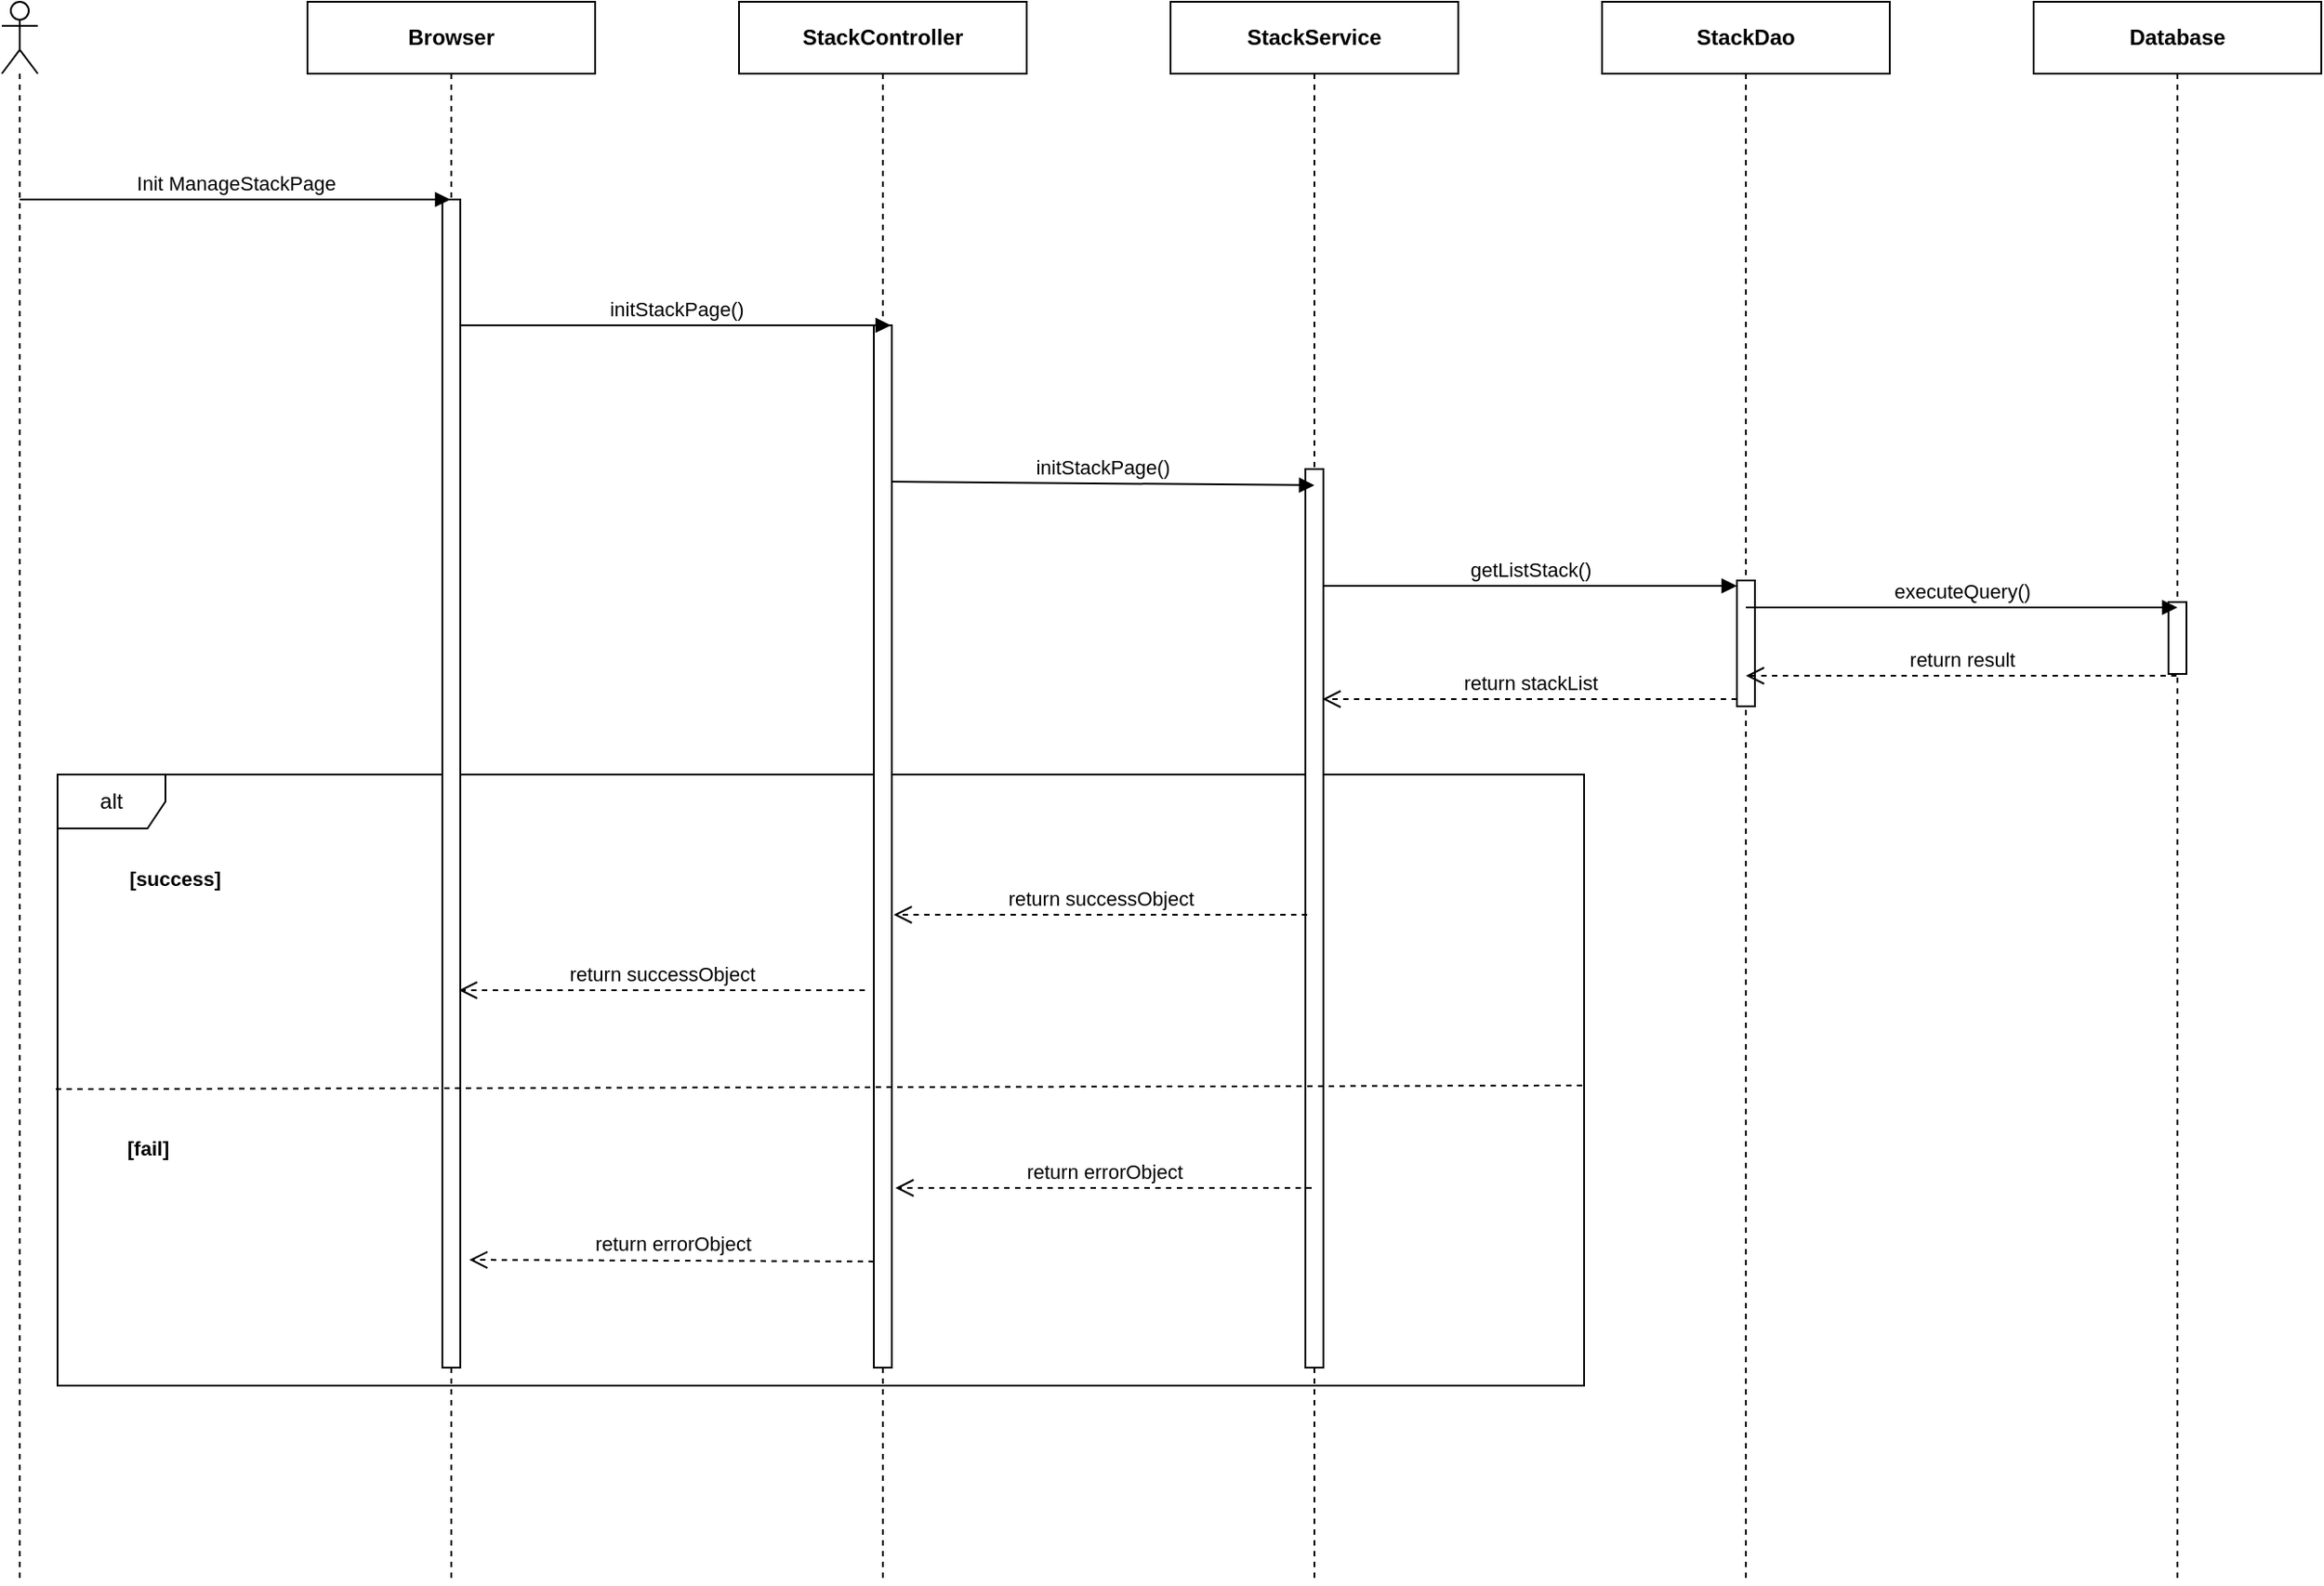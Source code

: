 <mxfile version="14.4.3" type="device" pages="2"><diagram id="47thU3d5QJmOqd_tB6kh" name="Ev01"><mxGraphModel dx="1346" dy="748" grid="1" gridSize="10" guides="1" tooltips="1" connect="1" arrows="1" fold="1" page="1" pageScale="1" pageWidth="850" pageHeight="1100" math="0" shadow="0"><root><mxCell id="0"/><mxCell id="1" parent="0"/><mxCell id="m_W1cEtIhMjHx0nyOtIx-2" value="alt" style="shape=umlFrame;whiteSpace=wrap;html=1;" parent="1" vertex="1"><mxGeometry x="341.02" y="510" width="848.98" height="340" as="geometry"/></mxCell><mxCell id="bU_F-6_OyCtbjzTkW9dC-1" value="" style="shape=umlLifeline;participant=umlActor;perimeter=lifelinePerimeter;whiteSpace=wrap;html=1;container=1;collapsible=0;recursiveResize=0;verticalAlign=top;spacingTop=36;outlineConnect=0;" parent="1" vertex="1"><mxGeometry x="310" y="80" width="20" height="880" as="geometry"/></mxCell><mxCell id="bU_F-6_OyCtbjzTkW9dC-2" value="&lt;b&gt;Browser&lt;/b&gt;" style="shape=umlLifeline;perimeter=lifelinePerimeter;whiteSpace=wrap;html=1;container=1;collapsible=0;recursiveResize=0;outlineConnect=0;" parent="1" vertex="1"><mxGeometry x="480" y="80" width="160" height="880" as="geometry"/></mxCell><mxCell id="bU_F-6_OyCtbjzTkW9dC-3" value="" style="html=1;points=[];perimeter=orthogonalPerimeter;" parent="bU_F-6_OyCtbjzTkW9dC-2" vertex="1"><mxGeometry x="75" y="110" width="10" height="650" as="geometry"/></mxCell><mxCell id="bU_F-6_OyCtbjzTkW9dC-4" value="&lt;b&gt;StackDao&lt;/b&gt;" style="shape=umlLifeline;perimeter=lifelinePerimeter;whiteSpace=wrap;html=1;container=1;collapsible=0;recursiveResize=0;outlineConnect=0;" parent="1" vertex="1"><mxGeometry x="1200" y="80" width="160" height="880" as="geometry"/></mxCell><mxCell id="bU_F-6_OyCtbjzTkW9dC-5" value="" style="html=1;points=[];perimeter=orthogonalPerimeter;" parent="bU_F-6_OyCtbjzTkW9dC-4" vertex="1"><mxGeometry x="75" y="322" width="10" height="70" as="geometry"/></mxCell><mxCell id="bU_F-6_OyCtbjzTkW9dC-6" value="getListStack()" style="html=1;verticalAlign=bottom;endArrow=block;entryX=0;entryY=0;" parent="bU_F-6_OyCtbjzTkW9dC-4" edge="1"><mxGeometry relative="1" as="geometry"><mxPoint x="-155.5" y="325" as="sourcePoint"/><mxPoint x="75" y="325" as="targetPoint"/></mxGeometry></mxCell><mxCell id="bU_F-6_OyCtbjzTkW9dC-7" value="return stackList" style="html=1;verticalAlign=bottom;endArrow=open;dashed=1;endSize=8;exitX=0;exitY=0.95;" parent="bU_F-6_OyCtbjzTkW9dC-4" edge="1"><mxGeometry relative="1" as="geometry"><mxPoint x="-155.5" y="388.0" as="targetPoint"/><mxPoint x="75" y="388" as="sourcePoint"/></mxGeometry></mxCell><mxCell id="bU_F-6_OyCtbjzTkW9dC-8" value="&lt;b&gt;Stack&lt;/b&gt;&lt;b&gt;Service&lt;/b&gt;" style="shape=umlLifeline;perimeter=lifelinePerimeter;whiteSpace=wrap;html=1;container=1;collapsible=0;recursiveResize=0;outlineConnect=0;" parent="1" vertex="1"><mxGeometry x="960" y="80" width="160" height="880" as="geometry"/></mxCell><mxCell id="bU_F-6_OyCtbjzTkW9dC-9" value="" style="html=1;points=[];perimeter=orthogonalPerimeter;" parent="bU_F-6_OyCtbjzTkW9dC-8" vertex="1"><mxGeometry x="75" y="260" width="10" height="500" as="geometry"/></mxCell><mxCell id="bU_F-6_OyCtbjzTkW9dC-10" value="&lt;b&gt;StackController&lt;/b&gt;" style="shape=umlLifeline;perimeter=lifelinePerimeter;whiteSpace=wrap;html=1;container=1;collapsible=0;recursiveResize=0;outlineConnect=0;" parent="1" vertex="1"><mxGeometry x="720" y="80" width="160" height="880" as="geometry"/></mxCell><mxCell id="bU_F-6_OyCtbjzTkW9dC-11" value="" style="html=1;points=[];perimeter=orthogonalPerimeter;" parent="bU_F-6_OyCtbjzTkW9dC-10" vertex="1"><mxGeometry x="75" y="180" width="10" height="580" as="geometry"/></mxCell><mxCell id="bU_F-6_OyCtbjzTkW9dC-14" value="Init ManageStackPage" style="html=1;verticalAlign=bottom;endArrow=block;" parent="1" target="bU_F-6_OyCtbjzTkW9dC-2" edge="1"><mxGeometry width="80" relative="1" as="geometry"><mxPoint x="320" y="190" as="sourcePoint"/><mxPoint x="400" y="190" as="targetPoint"/></mxGeometry></mxCell><mxCell id="bU_F-6_OyCtbjzTkW9dC-15" value="initStackPage()" style="html=1;verticalAlign=bottom;endArrow=block;" parent="1" edge="1"><mxGeometry width="80" relative="1" as="geometry"><mxPoint x="565" y="260.0" as="sourcePoint"/><mxPoint x="804.5" y="260.0" as="targetPoint"/></mxGeometry></mxCell><mxCell id="bU_F-6_OyCtbjzTkW9dC-16" value="initStackPage()" style="html=1;verticalAlign=bottom;endArrow=block;" parent="1" edge="1"><mxGeometry relative="1" as="geometry"><mxPoint x="805" y="347.0" as="sourcePoint"/><mxPoint x="1040" y="349" as="targetPoint"/></mxGeometry></mxCell><mxCell id="9xRS85a6YRHVU1Yxb_vQ-1" value="&lt;b&gt;Database&lt;/b&gt;" style="shape=umlLifeline;perimeter=lifelinePerimeter;whiteSpace=wrap;html=1;container=1;collapsible=0;recursiveResize=0;outlineConnect=0;" parent="1" vertex="1"><mxGeometry x="1440" y="80" width="160" height="880" as="geometry"/></mxCell><mxCell id="9xRS85a6YRHVU1Yxb_vQ-2" value="" style="html=1;points=[];perimeter=orthogonalPerimeter;" parent="9xRS85a6YRHVU1Yxb_vQ-1" vertex="1"><mxGeometry x="75" y="334" width="10" height="40" as="geometry"/></mxCell><mxCell id="9xRS85a6YRHVU1Yxb_vQ-3" value="executeQuery()" style="html=1;verticalAlign=bottom;endArrow=block;" parent="1" edge="1"><mxGeometry relative="1" as="geometry"><mxPoint x="1280" y="417" as="sourcePoint"/><mxPoint x="1520" y="417" as="targetPoint"/></mxGeometry></mxCell><mxCell id="9xRS85a6YRHVU1Yxb_vQ-4" value="return result" style="html=1;verticalAlign=bottom;endArrow=open;dashed=1;endSize=8;" parent="1" edge="1"><mxGeometry relative="1" as="geometry"><mxPoint x="1280" y="455" as="targetPoint"/><mxPoint x="1519.5" y="455" as="sourcePoint"/></mxGeometry></mxCell><mxCell id="m_W1cEtIhMjHx0nyOtIx-3" value="return successObject" style="html=1;verticalAlign=bottom;endArrow=open;dashed=1;endSize=8;" parent="1" edge="1"><mxGeometry relative="1" as="geometry"><mxPoint x="806" y="588" as="targetPoint"/><mxPoint x="1036" y="588.0" as="sourcePoint"/></mxGeometry></mxCell><mxCell id="m_W1cEtIhMjHx0nyOtIx-4" value="return successObject" style="html=1;verticalAlign=bottom;endArrow=open;dashed=1;endSize=8;" parent="1" edge="1"><mxGeometry relative="1" as="geometry"><mxPoint x="564.25" y="630.0" as="targetPoint"/><mxPoint x="790" y="630" as="sourcePoint"/></mxGeometry></mxCell><mxCell id="m_W1cEtIhMjHx0nyOtIx-5" value="" style="endArrow=none;dashed=1;html=1;exitX=-0.001;exitY=0.303;exitDx=0;exitDy=0;exitPerimeter=0;" parent="1" edge="1"><mxGeometry width="50" height="50" relative="1" as="geometry"><mxPoint x="340" y="685.02" as="sourcePoint"/><mxPoint x="1190" y="683" as="targetPoint"/></mxGeometry></mxCell><mxCell id="m_W1cEtIhMjHx0nyOtIx-6" value="&lt;span style=&quot;font-size: 11px ; background-color: rgb(255 , 255 , 255)&quot;&gt;&lt;b&gt;[success]&lt;/b&gt;&lt;/span&gt;" style="text;html=1;align=center;verticalAlign=middle;resizable=0;points=[];autosize=1;" parent="1" vertex="1"><mxGeometry x="371.02" y="558" width="70" height="20" as="geometry"/></mxCell><mxCell id="m_W1cEtIhMjHx0nyOtIx-7" value="&lt;span style=&quot;font-size: 11px ; background-color: rgb(255 , 255 , 255)&quot;&gt;&lt;b&gt;[fail]&lt;/b&gt;&lt;/span&gt;" style="text;html=1;align=center;verticalAlign=middle;resizable=0;points=[];autosize=1;" parent="1" vertex="1"><mxGeometry x="371.02" y="708" width="40" height="20" as="geometry"/></mxCell><mxCell id="m_W1cEtIhMjHx0nyOtIx-8" value="return errorObject" style="html=1;verticalAlign=bottom;endArrow=open;dashed=1;endSize=8;" parent="1" edge="1"><mxGeometry relative="1" as="geometry"><mxPoint x="807" y="740" as="targetPoint"/><mxPoint x="1038.5" y="740.0" as="sourcePoint"/></mxGeometry></mxCell><mxCell id="m_W1cEtIhMjHx0nyOtIx-9" value="return errorObject" style="html=1;verticalAlign=bottom;endArrow=open;dashed=1;endSize=8;exitX=0;exitY=0.93;exitDx=0;exitDy=0;exitPerimeter=0;" parent="1" edge="1"><mxGeometry relative="1" as="geometry"><mxPoint x="570" y="780" as="targetPoint"/><mxPoint x="795" y="780.94" as="sourcePoint"/></mxGeometry></mxCell></root></mxGraphModel></diagram><diagram id="zqOGU83j3x8lJa50RAJi" name="Ev02"><mxGraphModel dx="1346" dy="748" grid="1" gridSize="10" guides="1" tooltips="1" connect="1" arrows="1" fold="1" page="1" pageScale="1" pageWidth="850" pageHeight="1100" math="0" shadow="0"><root><mxCell id="xmpN4wH-PkI5GmKknaPG-0"/><mxCell id="xmpN4wH-PkI5GmKknaPG-1" parent="xmpN4wH-PkI5GmKknaPG-0"/><mxCell id="p0PkvOsMaDXKOEBd7P5R-8" value="alt" style="shape=umlFrame;whiteSpace=wrap;html=1;" parent="xmpN4wH-PkI5GmKknaPG-1" vertex="1"><mxGeometry x="341.02" y="670" width="848.98" height="340" as="geometry"/></mxCell><mxCell id="NCbhQoZ98jbUpbdaDv8F-1" value="" style="shape=umlLifeline;participant=umlActor;perimeter=lifelinePerimeter;whiteSpace=wrap;html=1;container=1;collapsible=0;recursiveResize=0;verticalAlign=top;spacingTop=36;outlineConnect=0;" parent="xmpN4wH-PkI5GmKknaPG-1" vertex="1"><mxGeometry x="310" y="80" width="20" height="1020" as="geometry"/></mxCell><mxCell id="NCbhQoZ98jbUpbdaDv8F-2" value="&lt;b&gt;Browser&lt;/b&gt;" style="shape=umlLifeline;perimeter=lifelinePerimeter;whiteSpace=wrap;html=1;container=1;collapsible=0;recursiveResize=0;outlineConnect=0;" parent="xmpN4wH-PkI5GmKknaPG-1" vertex="1"><mxGeometry x="480" y="80" width="160" height="1020" as="geometry"/></mxCell><mxCell id="NCbhQoZ98jbUpbdaDv8F-3" value="" style="html=1;points=[];perimeter=orthogonalPerimeter;" parent="NCbhQoZ98jbUpbdaDv8F-2" vertex="1"><mxGeometry x="75" y="110" width="10" height="790" as="geometry"/></mxCell><mxCell id="NCbhQoZ98jbUpbdaDv8F-4" value="&lt;b&gt;StackDao&lt;/b&gt;" style="shape=umlLifeline;perimeter=lifelinePerimeter;whiteSpace=wrap;html=1;container=1;collapsible=0;recursiveResize=0;outlineConnect=0;" parent="xmpN4wH-PkI5GmKknaPG-1" vertex="1"><mxGeometry x="1200" y="80" width="160" height="1020" as="geometry"/></mxCell><mxCell id="NCbhQoZ98jbUpbdaDv8F-5" value="" style="html=1;points=[];perimeter=orthogonalPerimeter;" parent="NCbhQoZ98jbUpbdaDv8F-4" vertex="1"><mxGeometry x="75" y="464" width="10" height="80" as="geometry"/></mxCell><mxCell id="NCbhQoZ98jbUpbdaDv8F-6" value="&lt;b&gt;Stack&lt;/b&gt;&lt;b&gt;Service&lt;/b&gt;" style="shape=umlLifeline;perimeter=lifelinePerimeter;whiteSpace=wrap;html=1;container=1;collapsible=0;recursiveResize=0;outlineConnect=0;" parent="xmpN4wH-PkI5GmKknaPG-1" vertex="1"><mxGeometry x="960" y="80" width="160" height="1020" as="geometry"/></mxCell><mxCell id="NCbhQoZ98jbUpbdaDv8F-7" value="" style="html=1;points=[];perimeter=orthogonalPerimeter;" parent="NCbhQoZ98jbUpbdaDv8F-6" vertex="1"><mxGeometry x="75" y="400" width="10" height="500" as="geometry"/></mxCell><mxCell id="NCbhQoZ98jbUpbdaDv8F-8" value="&lt;b&gt;StackController&lt;/b&gt;" style="shape=umlLifeline;perimeter=lifelinePerimeter;whiteSpace=wrap;html=1;container=1;collapsible=0;recursiveResize=0;outlineConnect=0;" parent="xmpN4wH-PkI5GmKknaPG-1" vertex="1"><mxGeometry x="720" y="80" width="160" height="1020" as="geometry"/></mxCell><mxCell id="NCbhQoZ98jbUpbdaDv8F-9" value="" style="html=1;points=[];perimeter=orthogonalPerimeter;" parent="NCbhQoZ98jbUpbdaDv8F-8" vertex="1"><mxGeometry x="75" y="310" width="10" height="590" as="geometry"/></mxCell><mxCell id="NCbhQoZ98jbUpbdaDv8F-12" value="Input Information And Click Button Search" style="html=1;verticalAlign=bottom;endArrow=block;" parent="xmpN4wH-PkI5GmKknaPG-1" target="NCbhQoZ98jbUpbdaDv8F-2" edge="1"><mxGeometry width="80" relative="1" as="geometry"><mxPoint x="320" y="190" as="sourcePoint"/><mxPoint x="400" y="190" as="targetPoint"/></mxGeometry></mxCell><mxCell id="NCbhQoZ98jbUpbdaDv8F-13" value="search&lt;span style=&quot;text-align: left&quot;&gt;Stack&lt;/span&gt;(param)" style="html=1;verticalAlign=bottom;endArrow=block;" parent="xmpN4wH-PkI5GmKknaPG-1" edge="1"><mxGeometry width="80" relative="1" as="geometry"><mxPoint x="565" y="390.0" as="sourcePoint"/><mxPoint x="804.5" y="390.0" as="targetPoint"/></mxGeometry></mxCell><mxCell id="NCbhQoZ98jbUpbdaDv8F-14" value="search&lt;span style=&quot;text-align: left&quot;&gt;Stack&lt;/span&gt;(param)" style="html=1;verticalAlign=bottom;endArrow=block;" parent="xmpN4wH-PkI5GmKknaPG-1" edge="1"><mxGeometry x="0.148" y="8" relative="1" as="geometry"><mxPoint x="805" y="477.0" as="sourcePoint"/><mxPoint x="1040" y="479" as="targetPoint"/><mxPoint as="offset"/></mxGeometry></mxCell><mxCell id="NCbhQoZ98jbUpbdaDv8F-18" value="search&lt;span style=&quot;text-align: left&quot;&gt;Stack&lt;/span&gt;(param)" style="html=1;verticalAlign=bottom;endArrow=block;entryX=0;entryY=0;" parent="xmpN4wH-PkI5GmKknaPG-1" target="NCbhQoZ98jbUpbdaDv8F-5" edge="1"><mxGeometry relative="1" as="geometry"><mxPoint x="1044.5" y="544" as="sourcePoint"/></mxGeometry></mxCell><mxCell id="NCbhQoZ98jbUpbdaDv8F-19" value="return stackList" style="html=1;verticalAlign=bottom;endArrow=open;dashed=1;endSize=8;exitX=0;exitY=0.95;" parent="xmpN4wH-PkI5GmKknaPG-1" source="NCbhQoZ98jbUpbdaDv8F-5" edge="1"><mxGeometry relative="1" as="geometry"><mxPoint x="1044.5" y="620" as="targetPoint"/></mxGeometry></mxCell><mxCell id="NCbhQoZ98jbUpbdaDv8F-25" value="" style="html=1;points=[];perimeter=orthogonalPerimeter;" parent="xmpN4wH-PkI5GmKknaPG-1" vertex="1"><mxGeometry x="560" y="250" width="10" height="40" as="geometry"/></mxCell><mxCell id="NCbhQoZ98jbUpbdaDv8F-26" value="validate()" style="edgeStyle=orthogonalEdgeStyle;html=1;align=left;spacingLeft=2;endArrow=block;rounded=0;entryX=1;entryY=0;" parent="xmpN4wH-PkI5GmKknaPG-1" target="NCbhQoZ98jbUpbdaDv8F-25" edge="1"><mxGeometry relative="1" as="geometry"><mxPoint x="565" y="230" as="sourcePoint"/><Array as="points"><mxPoint x="590" y="230"/></Array></mxGeometry></mxCell><mxCell id="KPZX6Za2UvGaYdVi10aT-0" value="&lt;b&gt;Database&lt;/b&gt;" style="shape=umlLifeline;perimeter=lifelinePerimeter;whiteSpace=wrap;html=1;container=1;collapsible=0;recursiveResize=0;outlineConnect=0;" parent="xmpN4wH-PkI5GmKknaPG-1" vertex="1"><mxGeometry x="1440" y="80" width="160" height="1020" as="geometry"/></mxCell><mxCell id="KPZX6Za2UvGaYdVi10aT-1" value="" style="html=1;points=[];perimeter=orthogonalPerimeter;" parent="KPZX6Za2UvGaYdVi10aT-0" vertex="1"><mxGeometry x="75" y="482" width="10" height="40" as="geometry"/></mxCell><mxCell id="KPZX6Za2UvGaYdVi10aT-2" value="executeQuery()" style="html=1;verticalAlign=bottom;endArrow=block;" parent="xmpN4wH-PkI5GmKknaPG-1" edge="1"><mxGeometry relative="1" as="geometry"><mxPoint x="1280" y="565" as="sourcePoint"/><mxPoint x="1520" y="565" as="targetPoint"/></mxGeometry></mxCell><mxCell id="KPZX6Za2UvGaYdVi10aT-3" value="return result" style="html=1;verticalAlign=bottom;endArrow=open;dashed=1;endSize=8;" parent="xmpN4wH-PkI5GmKknaPG-1" edge="1"><mxGeometry relative="1" as="geometry"><mxPoint x="1280" y="602.0" as="targetPoint"/><mxPoint x="1514.5" y="602.0" as="sourcePoint"/></mxGeometry></mxCell><mxCell id="p0PkvOsMaDXKOEBd7P5R-9" value="return successObject" style="html=1;verticalAlign=bottom;endArrow=open;dashed=1;endSize=8;" parent="xmpN4wH-PkI5GmKknaPG-1" edge="1"><mxGeometry relative="1" as="geometry"><mxPoint x="806" y="748" as="targetPoint"/><mxPoint x="1036" y="748.0" as="sourcePoint"/></mxGeometry></mxCell><mxCell id="p0PkvOsMaDXKOEBd7P5R-10" value="return successObject" style="html=1;verticalAlign=bottom;endArrow=open;dashed=1;endSize=8;" parent="xmpN4wH-PkI5GmKknaPG-1" edge="1"><mxGeometry relative="1" as="geometry"><mxPoint x="564.25" y="790.0" as="targetPoint"/><mxPoint x="790" y="790" as="sourcePoint"/></mxGeometry></mxCell><mxCell id="p0PkvOsMaDXKOEBd7P5R-11" value="" style="endArrow=none;dashed=1;html=1;exitX=-0.001;exitY=0.303;exitDx=0;exitDy=0;exitPerimeter=0;" parent="xmpN4wH-PkI5GmKknaPG-1" edge="1"><mxGeometry width="50" height="50" relative="1" as="geometry"><mxPoint x="340" y="845.02" as="sourcePoint"/><mxPoint x="1190" y="843" as="targetPoint"/></mxGeometry></mxCell><mxCell id="p0PkvOsMaDXKOEBd7P5R-12" value="&lt;span style=&quot;font-size: 11px ; background-color: rgb(255 , 255 , 255)&quot;&gt;&lt;b&gt;[success]&lt;/b&gt;&lt;/span&gt;" style="text;html=1;align=center;verticalAlign=middle;resizable=0;points=[];autosize=1;" parent="xmpN4wH-PkI5GmKknaPG-1" vertex="1"><mxGeometry x="371.02" y="718" width="70" height="20" as="geometry"/></mxCell><mxCell id="p0PkvOsMaDXKOEBd7P5R-13" value="&lt;span style=&quot;font-size: 11px ; background-color: rgb(255 , 255 , 255)&quot;&gt;&lt;b&gt;[fail]&lt;/b&gt;&lt;/span&gt;" style="text;html=1;align=center;verticalAlign=middle;resizable=0;points=[];autosize=1;" parent="xmpN4wH-PkI5GmKknaPG-1" vertex="1"><mxGeometry x="371.02" y="868" width="40" height="20" as="geometry"/></mxCell><mxCell id="p0PkvOsMaDXKOEBd7P5R-14" value="return errorObject" style="html=1;verticalAlign=bottom;endArrow=open;dashed=1;endSize=8;" parent="xmpN4wH-PkI5GmKknaPG-1" edge="1"><mxGeometry relative="1" as="geometry"><mxPoint x="807" y="900" as="targetPoint"/><mxPoint x="1038.5" y="900.0" as="sourcePoint"/></mxGeometry></mxCell><mxCell id="p0PkvOsMaDXKOEBd7P5R-15" value="return errorObject" style="html=1;verticalAlign=bottom;endArrow=open;dashed=1;endSize=8;exitX=0;exitY=0.93;exitDx=0;exitDy=0;exitPerimeter=0;" parent="xmpN4wH-PkI5GmKknaPG-1" edge="1"><mxGeometry relative="1" as="geometry"><mxPoint x="570" y="940" as="targetPoint"/><mxPoint x="795" y="940.94" as="sourcePoint"/></mxGeometry></mxCell></root></mxGraphModel></diagram></mxfile>